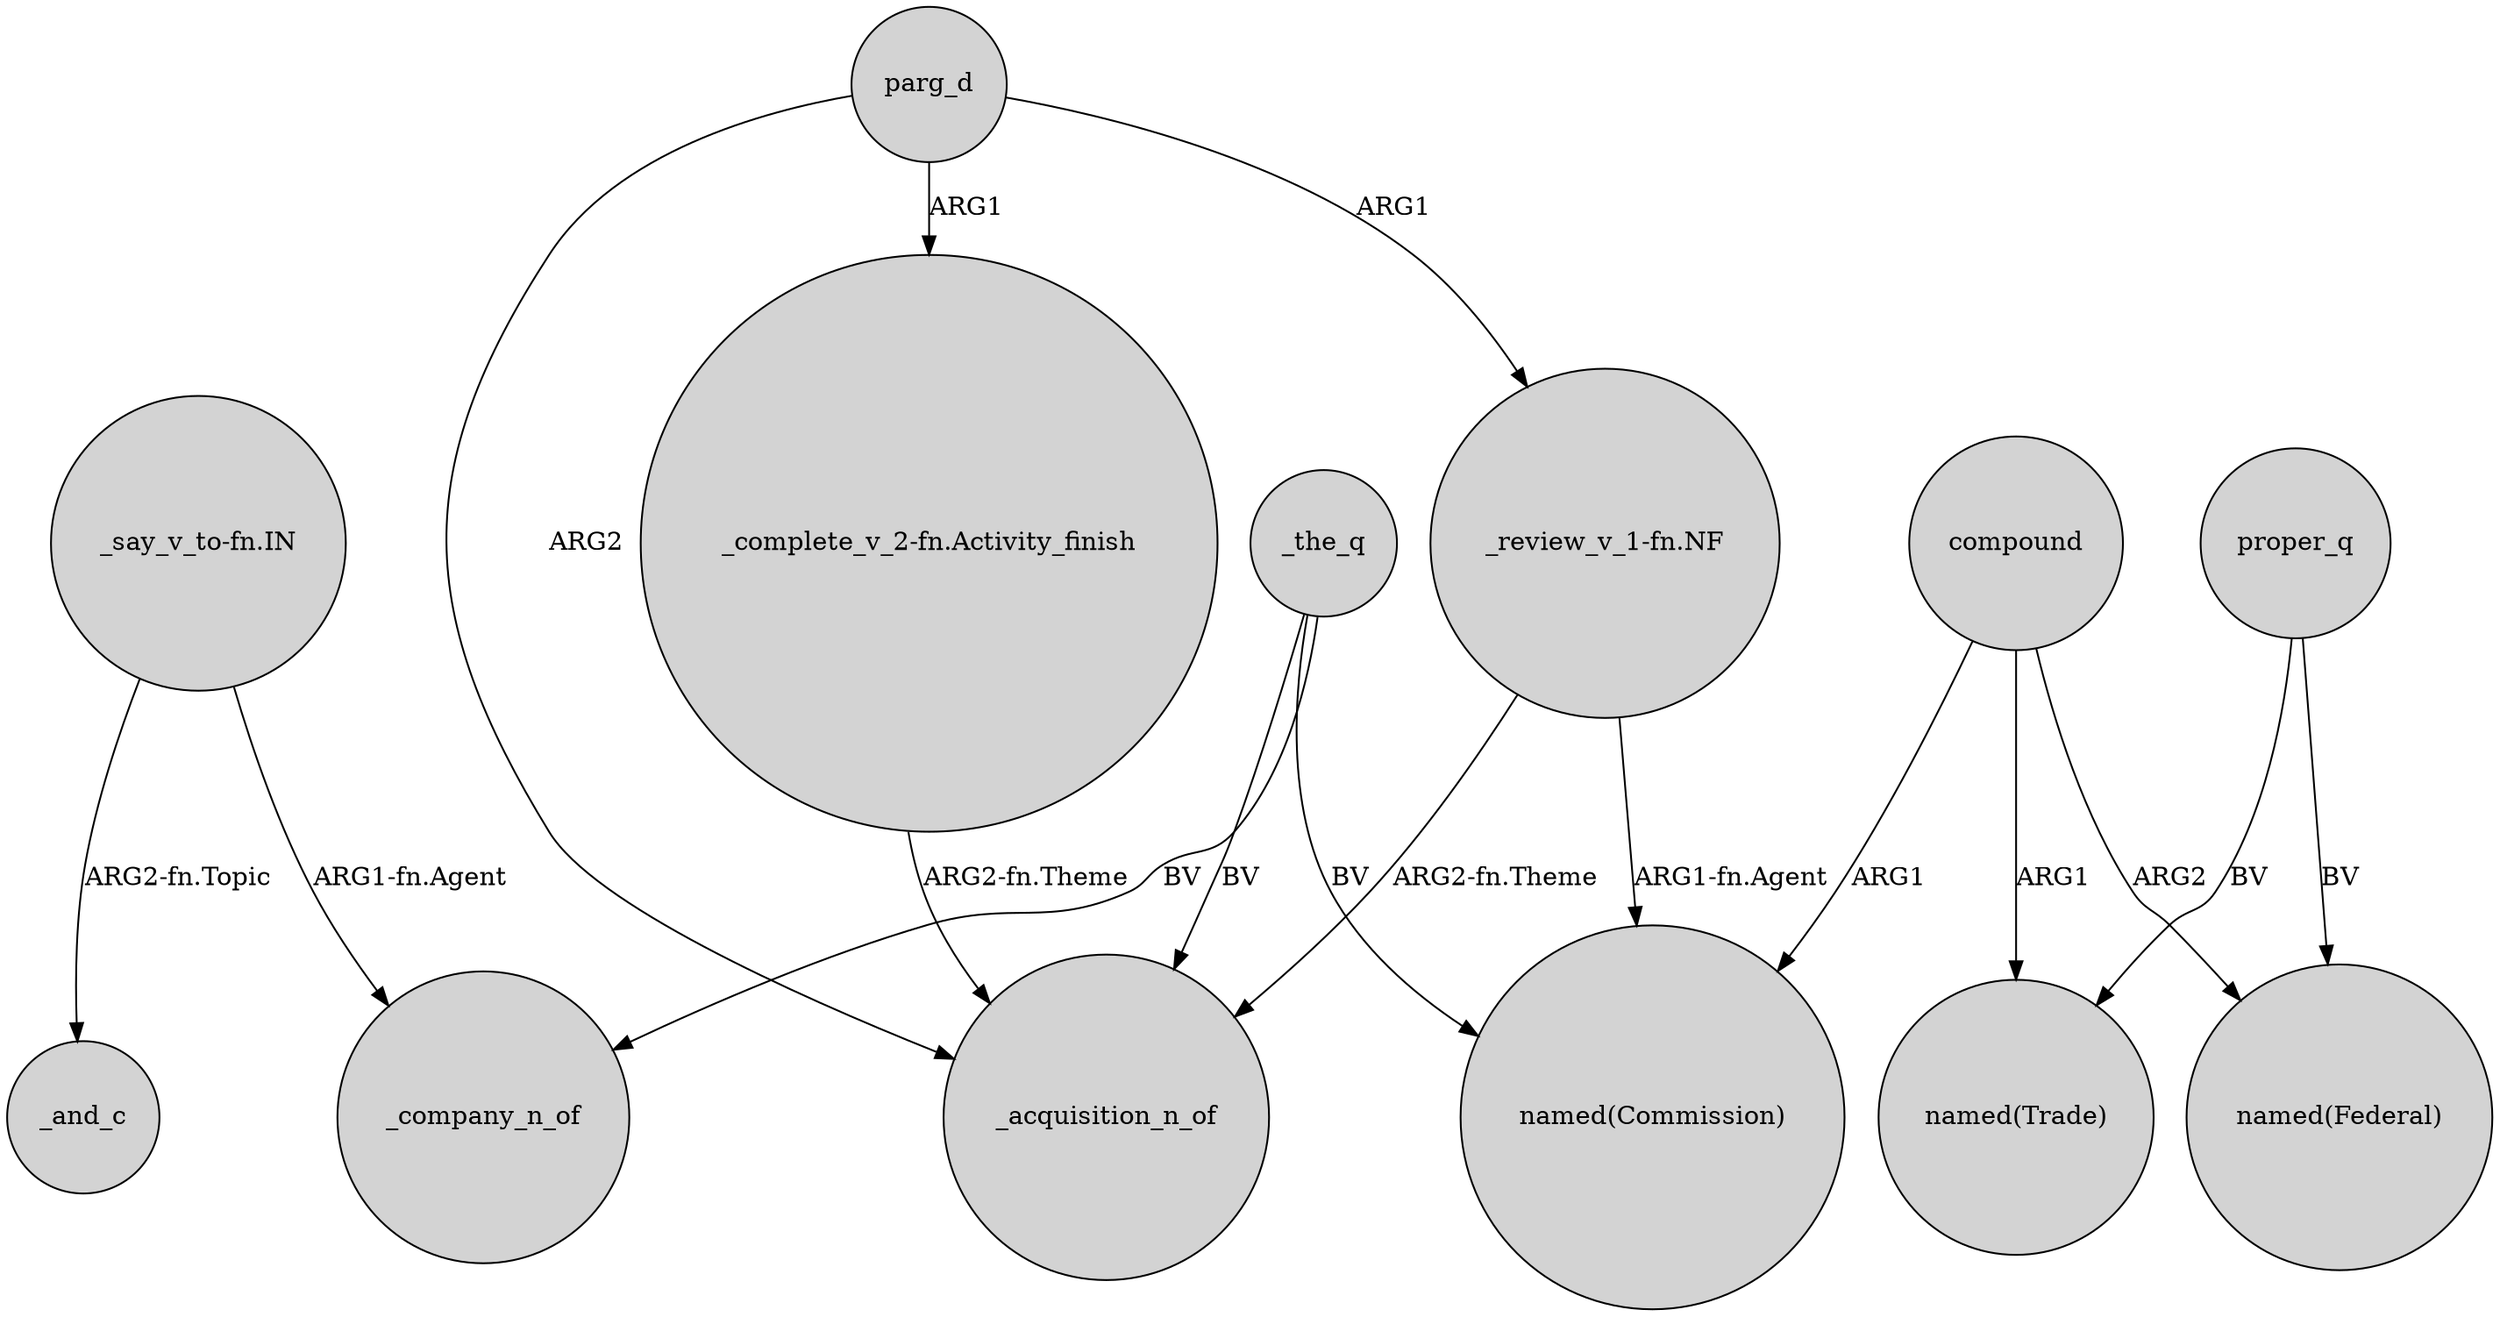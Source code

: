 digraph {
	node [shape=circle style=filled]
	"_say_v_to-fn.IN" -> _company_n_of [label="ARG1-fn.Agent"]
	_the_q -> _acquisition_n_of [label=BV]
	parg_d -> _acquisition_n_of [label=ARG2]
	_the_q -> "named(Commission)" [label=BV]
	compound -> "named(Commission)" [label=ARG1]
	proper_q -> "named(Trade)" [label=BV]
	"_complete_v_2-fn.Activity_finish" -> _acquisition_n_of [label="ARG2-fn.Theme"]
	"_review_v_1-fn.NF" -> "named(Commission)" [label="ARG1-fn.Agent"]
	"_say_v_to-fn.IN" -> _and_c [label="ARG2-fn.Topic"]
	compound -> "named(Federal)" [label=ARG2]
	_the_q -> _company_n_of [label=BV]
	parg_d -> "_review_v_1-fn.NF" [label=ARG1]
	compound -> "named(Trade)" [label=ARG1]
	parg_d -> "_complete_v_2-fn.Activity_finish" [label=ARG1]
	"_review_v_1-fn.NF" -> _acquisition_n_of [label="ARG2-fn.Theme"]
	proper_q -> "named(Federal)" [label=BV]
}
